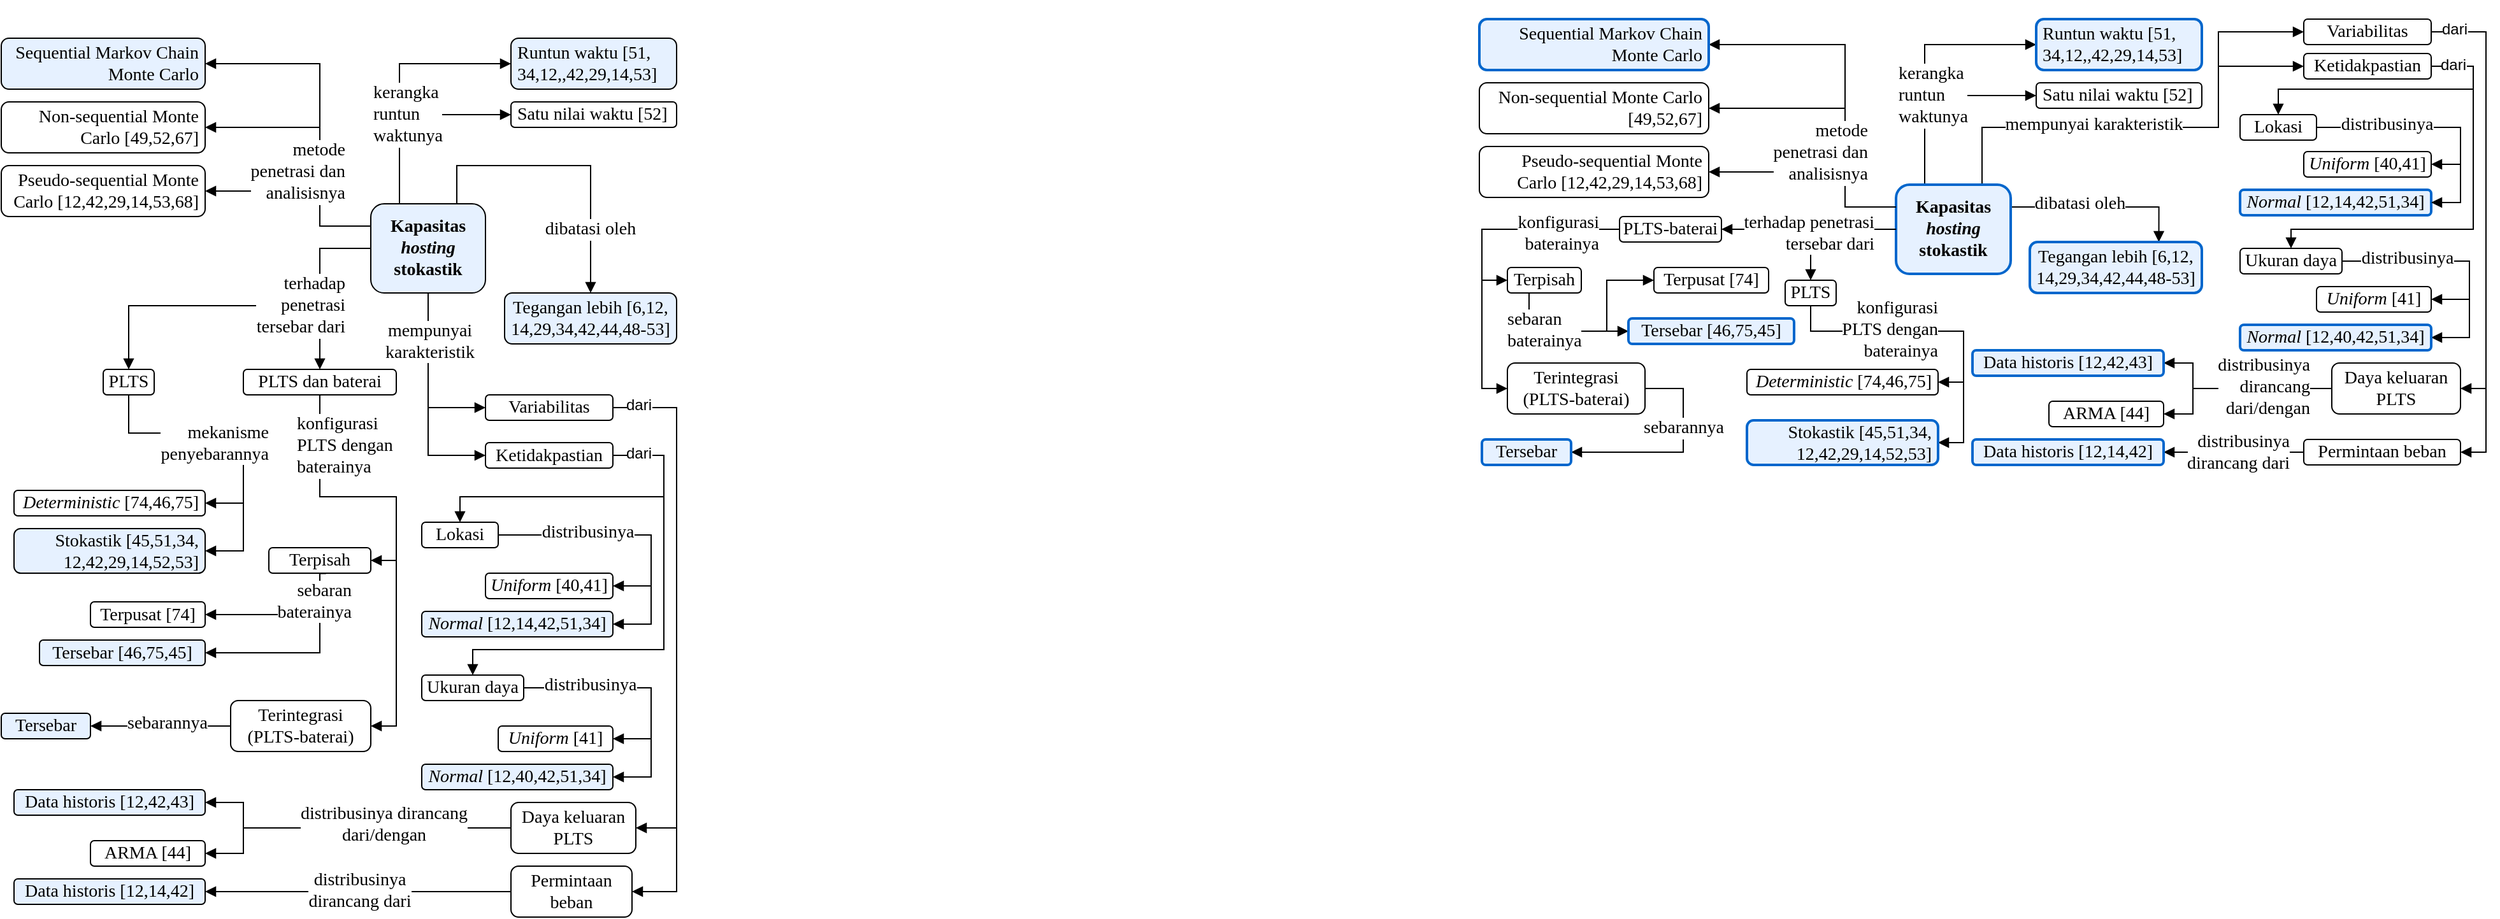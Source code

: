 <mxfile version="12.3.2" type="device" pages="1"><diagram id="JOJJXBvwJBrHt9C9s5f6" name="Page-1"><mxGraphModel dx="932" dy="626" grid="1" gridSize="10" guides="1" tooltips="1" connect="1" arrows="1" fold="1" page="1" pageScale="1" pageWidth="827" pageHeight="1169" math="0" shadow="0"><root><mxCell id="0"/><mxCell id="1" parent="0"/><mxCell id="stEN1c3G-cIjUkgFin23-1" value="" style="rounded=0;whiteSpace=wrap;html=1;strokeColor=none;strokeWidth=2;fillColor=none;" parent="1" vertex="1"><mxGeometry x="1150" y="30" width="810" height="380" as="geometry"/></mxCell><mxCell id="yxMG-cQjCm7RlPSf0yz7-56" style="edgeStyle=orthogonalEdgeStyle;rounded=0;orthogonalLoop=1;jettySize=auto;html=1;entryX=0.5;entryY=0;entryDx=0;entryDy=0;endArrow=block;endFill=1;fontFamily=Times New Roman;fontSize=14;exitX=0.75;exitY=0;exitDx=0;exitDy=0;" parent="1" source="yxMG-cQjCm7RlPSf0yz7-4" target="yxMG-cQjCm7RlPSf0yz7-55" edge="1"><mxGeometry relative="1" as="geometry"><Array as="points"><mxPoint x="358" y="160"/><mxPoint x="463" y="160"/></Array></mxGeometry></mxCell><mxCell id="yxMG-cQjCm7RlPSf0yz7-57" value="dibatasi oleh" style="text;html=1;align=center;verticalAlign=middle;resizable=0;points=[];;labelBackgroundColor=#ffffff;fontSize=14;fontFamily=Times New Roman;" parent="yxMG-cQjCm7RlPSf0yz7-56" vertex="1" connectable="0"><mxGeometry x="-0.391" y="-2" relative="1" as="geometry"><mxPoint x="62.5" y="48" as="offset"/></mxGeometry></mxCell><mxCell id="yxMG-cQjCm7RlPSf0yz7-73" style="edgeStyle=orthogonalEdgeStyle;rounded=0;orthogonalLoop=1;jettySize=auto;html=1;exitX=0.25;exitY=0;exitDx=0;exitDy=0;entryX=0;entryY=0.5;entryDx=0;entryDy=0;endArrow=block;endFill=1;fontFamily=Times New Roman;fontSize=14;" parent="1" source="yxMG-cQjCm7RlPSf0yz7-4" target="yxMG-cQjCm7RlPSf0yz7-71" edge="1"><mxGeometry relative="1" as="geometry"/></mxCell><mxCell id="yxMG-cQjCm7RlPSf0yz7-74" style="edgeStyle=orthogonalEdgeStyle;rounded=0;orthogonalLoop=1;jettySize=auto;html=1;exitX=0.25;exitY=0;exitDx=0;exitDy=0;entryX=0;entryY=0.5;entryDx=0;entryDy=0;endArrow=block;endFill=1;fontFamily=Times New Roman;fontSize=14;" parent="1" source="yxMG-cQjCm7RlPSf0yz7-4" target="yxMG-cQjCm7RlPSf0yz7-70" edge="1"><mxGeometry relative="1" as="geometry"/></mxCell><mxCell id="yxMG-cQjCm7RlPSf0yz7-75" value="kerangka&lt;br&gt;runtun&lt;br&gt;waktunya" style="text;html=1;align=left;verticalAlign=middle;resizable=0;points=[];;labelBackgroundColor=#ffffff;fontSize=14;fontFamily=Times New Roman;" parent="yxMG-cQjCm7RlPSf0yz7-74" vertex="1" connectable="0"><mxGeometry x="-0.632" y="-2" relative="1" as="geometry"><mxPoint x="-25" y="-34" as="offset"/></mxGeometry></mxCell><mxCell id="yxMG-cQjCm7RlPSf0yz7-107" style="edgeStyle=orthogonalEdgeStyle;rounded=0;orthogonalLoop=1;jettySize=auto;html=1;entryX=0;entryY=0.5;entryDx=0;entryDy=0;endArrow=block;endFill=1;fontFamily=Times New Roman;fontSize=14;" parent="1" source="yxMG-cQjCm7RlPSf0yz7-4" target="yxMG-cQjCm7RlPSf0yz7-32" edge="1"><mxGeometry relative="1" as="geometry"/></mxCell><mxCell id="0CwH6h21AS_IB08-v4J7-2" style="edgeStyle=orthogonalEdgeStyle;rounded=0;orthogonalLoop=1;jettySize=auto;html=1;entryX=0;entryY=0.5;entryDx=0;entryDy=0;endArrow=block;endFill=1;" parent="1" source="yxMG-cQjCm7RlPSf0yz7-4" target="0CwH6h21AS_IB08-v4J7-1" edge="1"><mxGeometry relative="1" as="geometry"/></mxCell><mxCell id="0CwH6h21AS_IB08-v4J7-3" value="&lt;span style=&quot;font-family: &amp;#34;times new roman&amp;#34; ; font-size: 14px ; text-align: left&quot;&gt;mempunyai&lt;/span&gt;&lt;br style=&quot;font-family: &amp;#34;times new roman&amp;#34; ; font-size: 14px ; text-align: left&quot;&gt;&lt;span style=&quot;font-family: &amp;#34;times new roman&amp;#34; ; font-size: 14px ; text-align: left&quot;&gt;karakteristik&lt;/span&gt;" style="text;html=1;align=center;verticalAlign=middle;resizable=0;points=[];;labelBackgroundColor=#ffffff;" parent="0CwH6h21AS_IB08-v4J7-2" vertex="1" connectable="0"><mxGeometry x="-0.565" y="1" relative="1" as="geometry"><mxPoint as="offset"/></mxGeometry></mxCell><mxCell id="yxMG-cQjCm7RlPSf0yz7-4" value="Kapasitas &lt;i style=&quot;font-size: 14px;&quot;&gt;hosting &lt;/i&gt;stokastik" style="rounded=1;whiteSpace=wrap;html=1;strokeWidth=1;fillColor=#E6F1FF;fontSize=14;fontFamily=Times New Roman;fontColor=#000000;strokeColor=#000000;fontStyle=1" parent="1" vertex="1"><mxGeometry x="290" y="190" width="90" height="70" as="geometry"/></mxCell><mxCell id="yxMG-cQjCm7RlPSf0yz7-6" value="&lt;i style=&quot;font-size: 14px&quot;&gt;Uniform&amp;nbsp;&lt;/i&gt;&lt;span style=&quot;font-size: 14px&quot;&gt;[40,41]&lt;/span&gt;" style="rounded=1;whiteSpace=wrap;html=1;strokeWidth=1;fillColor=#FFFFFF;fontSize=14;fontFamily=Times New Roman;" parent="1" vertex="1"><mxGeometry x="380" y="480" width="100" height="20" as="geometry"/></mxCell><mxCell id="yxMG-cQjCm7RlPSf0yz7-7" value="&lt;i style=&quot;font-size: 14px&quot;&gt;Normal&amp;nbsp;&lt;/i&gt;&lt;span style=&quot;font-size: 14px&quot;&gt;[12,14,42,51,34]&lt;/span&gt;" style="rounded=1;whiteSpace=wrap;html=1;strokeWidth=1;fillColor=#E6F1FF;fontSize=14;fontFamily=Times New Roman;" parent="1" vertex="1"><mxGeometry x="330" y="510" width="150" height="20" as="geometry"/></mxCell><mxCell id="yxMG-cQjCm7RlPSf0yz7-23" style="edgeStyle=orthogonalEdgeStyle;rounded=0;orthogonalLoop=1;jettySize=auto;html=1;entryX=1;entryY=0.5;entryDx=0;entryDy=0;endArrow=block;endFill=1;fontFamily=Times New Roman;fontSize=14;exitX=1;exitY=0.5;exitDx=0;exitDy=0;" parent="1" source="yxMG-cQjCm7RlPSf0yz7-8" target="yxMG-cQjCm7RlPSf0yz7-6" edge="1"><mxGeometry relative="1" as="geometry"><mxPoint x="440" y="450" as="sourcePoint"/><Array as="points"><mxPoint x="510" y="450"/><mxPoint x="510" y="490"/></Array></mxGeometry></mxCell><mxCell id="yxMG-cQjCm7RlPSf0yz7-24" style="edgeStyle=orthogonalEdgeStyle;rounded=0;orthogonalLoop=1;jettySize=auto;html=1;entryX=1;entryY=0.5;entryDx=0;entryDy=0;endArrow=block;endFill=1;fontFamily=Times New Roman;fontSize=14;exitX=1;exitY=0.5;exitDx=0;exitDy=0;" parent="1" source="yxMG-cQjCm7RlPSf0yz7-8" target="yxMG-cQjCm7RlPSf0yz7-7" edge="1"><mxGeometry relative="1" as="geometry"><mxPoint x="560" y="490" as="sourcePoint"/><Array as="points"><mxPoint x="510" y="450"/><mxPoint x="510" y="520"/></Array></mxGeometry></mxCell><mxCell id="yxMG-cQjCm7RlPSf0yz7-25" value="distribusinya" style="text;html=1;align=center;verticalAlign=middle;resizable=0;points=[];;labelBackgroundColor=#ffffff;fontSize=14;fontFamily=Times New Roman;" parent="yxMG-cQjCm7RlPSf0yz7-24" vertex="1" connectable="0"><mxGeometry x="-0.725" y="-2" relative="1" as="geometry"><mxPoint x="39" y="-4" as="offset"/></mxGeometry></mxCell><mxCell id="yxMG-cQjCm7RlPSf0yz7-8" value="Lokasi" style="rounded=1;whiteSpace=wrap;html=1;strokeWidth=1;fillColor=#FFFFFF;fontSize=14;fontFamily=Times New Roman;" parent="1" vertex="1"><mxGeometry x="330" y="440" width="60" height="20" as="geometry"/></mxCell><mxCell id="yxMG-cQjCm7RlPSf0yz7-28" style="edgeStyle=orthogonalEdgeStyle;rounded=0;orthogonalLoop=1;jettySize=auto;html=1;entryX=1;entryY=0.5;entryDx=0;entryDy=0;endArrow=block;endFill=1;fontFamily=Times New Roman;fontSize=14;exitX=1;exitY=0.5;exitDx=0;exitDy=0;" parent="1" source="yxMG-cQjCm7RlPSf0yz7-9" target="yxMG-cQjCm7RlPSf0yz7-26" edge="1"><mxGeometry relative="1" as="geometry"><Array as="points"><mxPoint x="510" y="570"/><mxPoint x="510" y="610"/></Array></mxGeometry></mxCell><mxCell id="yxMG-cQjCm7RlPSf0yz7-29" style="edgeStyle=orthogonalEdgeStyle;rounded=0;orthogonalLoop=1;jettySize=auto;html=1;entryX=1;entryY=0.5;entryDx=0;entryDy=0;endArrow=block;endFill=1;fontFamily=Times New Roman;fontSize=14;exitX=1;exitY=0.5;exitDx=0;exitDy=0;" parent="1" source="yxMG-cQjCm7RlPSf0yz7-9" target="yxMG-cQjCm7RlPSf0yz7-27" edge="1"><mxGeometry relative="1" as="geometry"><Array as="points"><mxPoint x="510" y="570"/><mxPoint x="510" y="640"/></Array></mxGeometry></mxCell><mxCell id="yxMG-cQjCm7RlPSf0yz7-30" value="distribusinya" style="text;html=1;align=center;verticalAlign=middle;resizable=0;points=[];;labelBackgroundColor=#ffffff;fontSize=14;fontFamily=Times New Roman;" parent="yxMG-cQjCm7RlPSf0yz7-29" vertex="1" connectable="0"><mxGeometry x="-0.833" y="-1" relative="1" as="geometry"><mxPoint x="35" y="-3" as="offset"/></mxGeometry></mxCell><mxCell id="yxMG-cQjCm7RlPSf0yz7-9" value="Ukuran daya" style="rounded=1;whiteSpace=wrap;html=1;strokeWidth=1;fillColor=#FFFFFF;fontSize=14;fontFamily=Times New Roman;" parent="1" vertex="1"><mxGeometry x="330" y="560" width="80" height="20" as="geometry"/></mxCell><mxCell id="yxMG-cQjCm7RlPSf0yz7-11" style="edgeStyle=orthogonalEdgeStyle;rounded=0;orthogonalLoop=1;jettySize=auto;html=1;entryX=0.5;entryY=0;entryDx=0;entryDy=0;endArrow=block;endFill=1;fontSize=14;fontFamily=Times New Roman;exitX=1;exitY=0.5;exitDx=0;exitDy=0;" parent="1" source="0CwH6h21AS_IB08-v4J7-1" target="yxMG-cQjCm7RlPSf0yz7-8" edge="1"><mxGeometry relative="1" as="geometry"><mxPoint x="120" y="450" as="sourcePoint"/><Array as="points"><mxPoint x="520" y="388"/><mxPoint x="520" y="420"/><mxPoint x="360" y="420"/></Array></mxGeometry></mxCell><mxCell id="yxMG-cQjCm7RlPSf0yz7-18" style="edgeStyle=orthogonalEdgeStyle;rounded=0;orthogonalLoop=1;jettySize=auto;html=1;entryX=0.5;entryY=0;entryDx=0;entryDy=0;endArrow=block;endFill=1;exitX=0;exitY=0.5;exitDx=0;exitDy=0;fontSize=14;fontFamily=Times New Roman;" parent="1" source="yxMG-cQjCm7RlPSf0yz7-4" target="yxMG-cQjCm7RlPSf0yz7-16" edge="1"><mxGeometry relative="1" as="geometry"/></mxCell><mxCell id="yxMG-cQjCm7RlPSf0yz7-19" style="edgeStyle=orthogonalEdgeStyle;rounded=0;orthogonalLoop=1;jettySize=auto;html=1;entryX=0.5;entryY=0;entryDx=0;entryDy=0;endArrow=block;endFill=1;exitX=0;exitY=0.5;exitDx=0;exitDy=0;fontSize=14;fontFamily=Times New Roman;" parent="1" source="yxMG-cQjCm7RlPSf0yz7-4" target="yxMG-cQjCm7RlPSf0yz7-15" edge="1"><mxGeometry relative="1" as="geometry"><Array as="points"><mxPoint x="250" y="225"/><mxPoint x="250" y="270"/><mxPoint x="100" y="270"/></Array></mxGeometry></mxCell><mxCell id="yxMG-cQjCm7RlPSf0yz7-20" value="terhadap&lt;br&gt;penetrasi&lt;br&gt;tersebar dari" style="text;html=1;align=right;verticalAlign=middle;resizable=0;points=[];;labelBackgroundColor=#ffffff;fontSize=14;fontFamily=Times New Roman;" parent="yxMG-cQjCm7RlPSf0yz7-19" vertex="1" connectable="0"><mxGeometry x="-0.795" y="1" relative="1" as="geometry"><mxPoint x="9" y="44" as="offset"/></mxGeometry></mxCell><mxCell id="yxMG-cQjCm7RlPSf0yz7-15" value="PLTS" style="rounded=1;whiteSpace=wrap;html=1;strokeWidth=1;fillColor=#FFFFFF;fontSize=14;fontFamily=Times New Roman;" parent="1" vertex="1"><mxGeometry x="80" y="320" width="40" height="20" as="geometry"/></mxCell><mxCell id="yxMG-cQjCm7RlPSf0yz7-78" style="edgeStyle=orthogonalEdgeStyle;rounded=0;orthogonalLoop=1;jettySize=auto;html=1;entryX=1;entryY=0.5;entryDx=0;entryDy=0;endArrow=block;endFill=1;fontFamily=Times New Roman;fontSize=14;exitX=0.5;exitY=1;exitDx=0;exitDy=0;" parent="1" source="yxMG-cQjCm7RlPSf0yz7-16" target="yxMG-cQjCm7RlPSf0yz7-76" edge="1"><mxGeometry relative="1" as="geometry"><mxPoint x="240" y="390" as="sourcePoint"/><Array as="points"><mxPoint x="250" y="420"/><mxPoint x="310" y="420"/><mxPoint x="310" y="470"/></Array></mxGeometry></mxCell><mxCell id="yxMG-cQjCm7RlPSf0yz7-79" style="edgeStyle=orthogonalEdgeStyle;rounded=0;orthogonalLoop=1;jettySize=auto;html=1;entryX=1;entryY=0.5;entryDx=0;entryDy=0;endArrow=block;endFill=1;fontFamily=Times New Roman;fontSize=14;exitX=0.5;exitY=1;exitDx=0;exitDy=0;entryPerimeter=0;" parent="1" target="yxMG-cQjCm7RlPSf0yz7-77" edge="1"><mxGeometry relative="1" as="geometry"><mxPoint x="255" y="340" as="sourcePoint"/><mxPoint x="285" y="600" as="targetPoint"/><Array as="points"><mxPoint x="250" y="340"/><mxPoint x="250" y="420"/><mxPoint x="310" y="420"/><mxPoint x="310" y="600"/></Array></mxGeometry></mxCell><mxCell id="yxMG-cQjCm7RlPSf0yz7-80" value="konfigurasi&lt;br&gt;PLTS dengan&lt;br&gt;baterainya" style="text;html=1;align=left;verticalAlign=middle;resizable=0;points=[];;labelBackgroundColor=#ffffff;fontSize=14;fontFamily=Times New Roman;" parent="yxMG-cQjCm7RlPSf0yz7-79" vertex="1" connectable="0"><mxGeometry x="0.287" y="48" relative="1" as="geometry"><mxPoint x="-128" y="-117.5" as="offset"/></mxGeometry></mxCell><mxCell id="yxMG-cQjCm7RlPSf0yz7-16" value="PLTS dan baterai" style="rounded=1;whiteSpace=wrap;html=1;strokeWidth=1;fillColor=#FFFFFF;fontSize=14;fontFamily=Times New Roman;" parent="1" vertex="1"><mxGeometry x="190" y="320" width="120" height="20" as="geometry"/></mxCell><mxCell id="yxMG-cQjCm7RlPSf0yz7-26" value="&lt;i style=&quot;font-size: 14px&quot;&gt;Uniform&amp;nbsp;&lt;/i&gt;&lt;span style=&quot;font-size: 14px&quot;&gt;[41]&lt;/span&gt;" style="rounded=1;whiteSpace=wrap;html=1;strokeWidth=1;fillColor=#FFFFFF;fontSize=14;fontFamily=Times New Roman;" parent="1" vertex="1"><mxGeometry x="390" y="600" width="90" height="20" as="geometry"/></mxCell><mxCell id="yxMG-cQjCm7RlPSf0yz7-27" value="&lt;i style=&quot;font-size: 14px&quot;&gt;Normal&amp;nbsp;&lt;/i&gt;&lt;span style=&quot;font-size: 14px&quot;&gt;[12,40,42,51,34]&lt;/span&gt;" style="rounded=1;whiteSpace=wrap;html=1;strokeWidth=1;fillColor=#E6F1FF;fontSize=14;fontFamily=Times New Roman;" parent="1" vertex="1"><mxGeometry x="330" y="630" width="150" height="20" as="geometry"/></mxCell><mxCell id="yxMG-cQjCm7RlPSf0yz7-36" style="edgeStyle=orthogonalEdgeStyle;rounded=0;orthogonalLoop=1;jettySize=auto;html=1;entryX=1;entryY=0.5;entryDx=0;entryDy=0;endArrow=block;endFill=1;fontFamily=Times New Roman;fontSize=14;exitX=1;exitY=0.5;exitDx=0;exitDy=0;" parent="1" source="yxMG-cQjCm7RlPSf0yz7-32" target="yxMG-cQjCm7RlPSf0yz7-34" edge="1"><mxGeometry relative="1" as="geometry"><Array as="points"><mxPoint x="530" y="350"/><mxPoint x="530" y="680"/></Array></mxGeometry></mxCell><mxCell id="yxMG-cQjCm7RlPSf0yz7-37" style="edgeStyle=orthogonalEdgeStyle;rounded=0;orthogonalLoop=1;jettySize=auto;html=1;entryX=1;entryY=0.5;entryDx=0;entryDy=0;endArrow=block;endFill=1;fontFamily=Times New Roman;fontSize=14;exitX=1;exitY=0.5;exitDx=0;exitDy=0;" parent="1" source="yxMG-cQjCm7RlPSf0yz7-32" target="yxMG-cQjCm7RlPSf0yz7-35" edge="1"><mxGeometry relative="1" as="geometry"><Array as="points"><mxPoint x="530" y="350"/><mxPoint x="530" y="730"/></Array></mxGeometry></mxCell><mxCell id="0CwH6h21AS_IB08-v4J7-4" value="dari" style="text;html=1;align=center;verticalAlign=middle;resizable=0;points=[];;labelBackgroundColor=#ffffff;" parent="yxMG-cQjCm7RlPSf0yz7-37" vertex="1" connectable="0"><mxGeometry x="-0.929" y="1" relative="1" as="geometry"><mxPoint x="3.5" y="-1" as="offset"/></mxGeometry></mxCell><mxCell id="yxMG-cQjCm7RlPSf0yz7-103" style="edgeStyle=orthogonalEdgeStyle;rounded=0;orthogonalLoop=1;jettySize=auto;html=1;entryX=0.5;entryY=0;entryDx=0;entryDy=0;endArrow=block;endFill=1;fontFamily=Times New Roman;fontSize=14;exitX=1;exitY=0.5;exitDx=0;exitDy=0;" parent="1" source="0CwH6h21AS_IB08-v4J7-1" target="yxMG-cQjCm7RlPSf0yz7-9" edge="1"><mxGeometry relative="1" as="geometry"><Array as="points"><mxPoint x="520" y="388"/><mxPoint x="520" y="540"/><mxPoint x="370" y="540"/></Array></mxGeometry></mxCell><mxCell id="0CwH6h21AS_IB08-v4J7-5" value="dari" style="text;html=1;align=center;verticalAlign=middle;resizable=0;points=[];;labelBackgroundColor=#ffffff;" parent="yxMG-cQjCm7RlPSf0yz7-103" vertex="1" connectable="0"><mxGeometry x="-0.907" relative="1" as="geometry"><mxPoint x="3" y="-2" as="offset"/></mxGeometry></mxCell><mxCell id="yxMG-cQjCm7RlPSf0yz7-32" value="Variabilitas" style="rounded=1;whiteSpace=wrap;html=1;strokeWidth=1;fillColor=#FFFFFF;fontSize=14;fontFamily=Times New Roman;" parent="1" vertex="1"><mxGeometry x="380" y="340" width="100" height="20" as="geometry"/></mxCell><mxCell id="yxMG-cQjCm7RlPSf0yz7-42" value="" style="edgeStyle=orthogonalEdgeStyle;rounded=0;orthogonalLoop=1;jettySize=auto;html=1;endArrow=block;endFill=1;fontFamily=Times New Roman;fontSize=14;entryX=1;entryY=0.5;entryDx=0;entryDy=0;exitX=0;exitY=0.5;exitDx=0;exitDy=0;" parent="1" source="yxMG-cQjCm7RlPSf0yz7-34" target="yxMG-cQjCm7RlPSf0yz7-40" edge="1"><mxGeometry relative="1" as="geometry"><mxPoint x="310" y="650" as="targetPoint"/><Array as="points"><mxPoint x="190" y="680"/><mxPoint x="190" y="660"/></Array></mxGeometry></mxCell><mxCell id="yxMG-cQjCm7RlPSf0yz7-47" style="edgeStyle=orthogonalEdgeStyle;rounded=0;orthogonalLoop=1;jettySize=auto;html=1;entryX=1;entryY=0.5;entryDx=0;entryDy=0;endArrow=block;endFill=1;fontFamily=Times New Roman;fontSize=14;exitX=0;exitY=0.5;exitDx=0;exitDy=0;" parent="1" source="yxMG-cQjCm7RlPSf0yz7-34" edge="1"><mxGeometry relative="1" as="geometry"><Array as="points"><mxPoint x="190" y="680"/><mxPoint x="190" y="700"/></Array><mxPoint x="160" y="700" as="targetPoint"/></mxGeometry></mxCell><mxCell id="yxMG-cQjCm7RlPSf0yz7-48" value="distribusinya dirancang&lt;br&gt;dari/dengan" style="text;html=1;align=center;verticalAlign=middle;resizable=0;points=[];;labelBackgroundColor=#ffffff;fontSize=14;fontFamily=Times New Roman;" parent="yxMG-cQjCm7RlPSf0yz7-47" vertex="1" connectable="0"><mxGeometry x="-0.678" y="1" relative="1" as="geometry"><mxPoint x="-58" y="-4" as="offset"/></mxGeometry></mxCell><mxCell id="yxMG-cQjCm7RlPSf0yz7-34" value="Daya keluaran&lt;br&gt;PLTS" style="rounded=1;whiteSpace=wrap;html=1;strokeWidth=1;fillColor=#FFFFFF;fontSize=14;fontFamily=Times New Roman;" parent="1" vertex="1"><mxGeometry x="400" y="660" width="98" height="40" as="geometry"/></mxCell><mxCell id="yxMG-cQjCm7RlPSf0yz7-44" style="edgeStyle=orthogonalEdgeStyle;rounded=0;orthogonalLoop=1;jettySize=auto;html=1;entryX=1;entryY=0.5;entryDx=0;entryDy=0;endArrow=block;endFill=1;fontFamily=Times New Roman;fontSize=14;exitX=0;exitY=0.5;exitDx=0;exitDy=0;" parent="1" source="yxMG-cQjCm7RlPSf0yz7-35" target="yxMG-cQjCm7RlPSf0yz7-43" edge="1"><mxGeometry relative="1" as="geometry"><Array as="points"><mxPoint x="350" y="730"/><mxPoint x="350" y="730"/></Array></mxGeometry></mxCell><mxCell id="yxMG-cQjCm7RlPSf0yz7-45" value="distribusinya&lt;br&gt;dirancang dari" style="text;html=1;align=center;verticalAlign=middle;resizable=0;points=[];;labelBackgroundColor=#ffffff;fontSize=14;fontFamily=Times New Roman;" parent="yxMG-cQjCm7RlPSf0yz7-44" vertex="1" connectable="0"><mxGeometry x="0.08" y="1" relative="1" as="geometry"><mxPoint x="10" y="-2" as="offset"/></mxGeometry></mxCell><mxCell id="yxMG-cQjCm7RlPSf0yz7-35" value="Permintaan beban" style="rounded=1;whiteSpace=wrap;html=1;strokeWidth=1;fillColor=#FFFFFF;fontSize=14;fontFamily=Times New Roman;" parent="1" vertex="1"><mxGeometry x="400" y="710" width="95" height="40" as="geometry"/></mxCell><mxCell id="yxMG-cQjCm7RlPSf0yz7-40" value="Data historis [12,42,43]" style="rounded=1;whiteSpace=wrap;html=1;strokeWidth=1;fillColor=#E6F1FF;fontSize=14;fontFamily=Times New Roman;" parent="1" vertex="1"><mxGeometry x="10" y="650" width="150" height="20" as="geometry"/></mxCell><mxCell id="yxMG-cQjCm7RlPSf0yz7-43" value="Data historis [12,14,42]" style="rounded=1;whiteSpace=wrap;html=1;strokeWidth=1;fillColor=#E6F1FF;fontSize=14;fontFamily=Times New Roman;" parent="1" vertex="1"><mxGeometry x="10" y="720" width="150" height="20" as="geometry"/></mxCell><mxCell id="yxMG-cQjCm7RlPSf0yz7-46" value="ARMA [44]" style="rounded=1;whiteSpace=wrap;html=1;strokeWidth=1;fillColor=#FFFFFF;fontSize=14;fontFamily=Times New Roman;" parent="1" vertex="1"><mxGeometry x="70" y="690" width="90" height="20" as="geometry"/></mxCell><mxCell id="yxMG-cQjCm7RlPSf0yz7-55" value="Tegangan lebih [6,12,&lt;br&gt;14,29,34,42,44,48-53]" style="rounded=1;whiteSpace=wrap;html=1;strokeWidth=1;fillColor=#E6F1FF;fontSize=14;fontFamily=Times New Roman;" parent="1" vertex="1"><mxGeometry x="395" y="260" width="135" height="40" as="geometry"/></mxCell><mxCell id="yxMG-cQjCm7RlPSf0yz7-65" style="edgeStyle=orthogonalEdgeStyle;rounded=0;orthogonalLoop=1;jettySize=auto;html=1;entryX=1;entryY=0.5;entryDx=0;entryDy=0;endArrow=block;endFill=1;fontFamily=Times New Roman;fontSize=14;exitX=0;exitY=0.25;exitDx=0;exitDy=0;" parent="1" source="yxMG-cQjCm7RlPSf0yz7-4" target="yxMG-cQjCm7RlPSf0yz7-62" edge="1"><mxGeometry relative="1" as="geometry"><mxPoint x="210" y="90" as="sourcePoint"/><Array as="points"><mxPoint x="250" y="208"/><mxPoint x="250" y="80"/></Array></mxGeometry></mxCell><mxCell id="yxMG-cQjCm7RlPSf0yz7-66" style="edgeStyle=orthogonalEdgeStyle;rounded=0;orthogonalLoop=1;jettySize=auto;html=1;entryX=1;entryY=0.5;entryDx=0;entryDy=0;endArrow=block;endFill=1;fontFamily=Times New Roman;fontSize=14;exitX=0;exitY=0.25;exitDx=0;exitDy=0;" parent="1" source="yxMG-cQjCm7RlPSf0yz7-4" target="yxMG-cQjCm7RlPSf0yz7-63" edge="1"><mxGeometry relative="1" as="geometry"><mxPoint x="210" y="90" as="sourcePoint"/><Array as="points"><mxPoint x="250" y="208"/><mxPoint x="250" y="130"/></Array></mxGeometry></mxCell><mxCell id="yxMG-cQjCm7RlPSf0yz7-67" style="edgeStyle=orthogonalEdgeStyle;rounded=0;orthogonalLoop=1;jettySize=auto;html=1;entryX=1;entryY=0.5;entryDx=0;entryDy=0;endArrow=block;endFill=1;fontFamily=Times New Roman;fontSize=14;exitX=0;exitY=0.25;exitDx=0;exitDy=0;" parent="1" source="yxMG-cQjCm7RlPSf0yz7-4" target="yxMG-cQjCm7RlPSf0yz7-64" edge="1"><mxGeometry relative="1" as="geometry"><mxPoint x="210" y="90" as="sourcePoint"/><Array as="points"><mxPoint x="250" y="208"/><mxPoint x="250" y="180"/></Array></mxGeometry></mxCell><mxCell id="yxMG-cQjCm7RlPSf0yz7-69" value="metode&lt;br&gt;penetrasi dan&lt;br&gt;analisisnya" style="text;html=1;align=right;verticalAlign=middle;resizable=0;points=[];;labelBackgroundColor=#ffffff;fontSize=14;fontFamily=Times New Roman;" parent="yxMG-cQjCm7RlPSf0yz7-67" vertex="1" connectable="0"><mxGeometry x="-0.727" relative="1" as="geometry"><mxPoint x="2" y="-43" as="offset"/></mxGeometry></mxCell><mxCell id="yxMG-cQjCm7RlPSf0yz7-62" value="Sequential Markov Chain Monte Carlo" style="rounded=1;whiteSpace=wrap;html=1;strokeWidth=1;fillColor=#E6F1FF;fontSize=14;fontFamily=Times New Roman;align=right;spacing=5;" parent="1" vertex="1"><mxGeometry y="60" width="160" height="40" as="geometry"/></mxCell><mxCell id="yxMG-cQjCm7RlPSf0yz7-63" value="Non-sequential Monte Carlo [49,52,67]" style="rounded=1;whiteSpace=wrap;html=1;strokeWidth=1;fillColor=#FFFFFF;fontSize=14;fontFamily=Times New Roman;align=right;spacing=5;" parent="1" vertex="1"><mxGeometry y="110" width="160" height="40" as="geometry"/></mxCell><mxCell id="yxMG-cQjCm7RlPSf0yz7-64" value="Pseudo-sequential Monte Carlo [12,42,29,14,53,68]" style="rounded=1;whiteSpace=wrap;html=1;strokeWidth=1;fillColor=#FFFFFF;fontSize=14;fontFamily=Times New Roman;align=right;spacing=5;" parent="1" vertex="1"><mxGeometry y="160" width="160" height="40" as="geometry"/></mxCell><mxCell id="yxMG-cQjCm7RlPSf0yz7-70" value="Runtun waktu [51,&lt;br&gt;34,12,,42,29,14,53]" style="rounded=1;whiteSpace=wrap;html=1;strokeWidth=1;fillColor=#E6F1FF;fontSize=14;fontFamily=Times New Roman;align=left;spacing=5;" parent="1" vertex="1"><mxGeometry x="400" y="60" width="130" height="40" as="geometry"/></mxCell><mxCell id="yxMG-cQjCm7RlPSf0yz7-71" value="Satu nilai waktu [52]" style="rounded=1;whiteSpace=wrap;html=1;strokeWidth=1;fillColor=#FFFFFF;fontSize=14;fontFamily=Times New Roman;align=left;spacing=5;" parent="1" vertex="1"><mxGeometry x="400" y="110" width="130" height="20" as="geometry"/></mxCell><mxCell id="yxMG-cQjCm7RlPSf0yz7-83" style="edgeStyle=orthogonalEdgeStyle;rounded=0;orthogonalLoop=1;jettySize=auto;html=1;entryX=1;entryY=0.5;entryDx=0;entryDy=0;endArrow=block;endFill=1;fontFamily=Times New Roman;fontSize=14;exitX=0.5;exitY=1;exitDx=0;exitDy=0;" parent="1" source="yxMG-cQjCm7RlPSf0yz7-76" target="yxMG-cQjCm7RlPSf0yz7-81" edge="1"><mxGeometry relative="1" as="geometry"/></mxCell><mxCell id="yxMG-cQjCm7RlPSf0yz7-84" style="edgeStyle=orthogonalEdgeStyle;rounded=0;orthogonalLoop=1;jettySize=auto;html=1;entryX=1;entryY=0.5;entryDx=0;entryDy=0;endArrow=block;endFill=1;fontFamily=Times New Roman;fontSize=14;exitX=0.5;exitY=1;exitDx=0;exitDy=0;" parent="1" target="yxMG-cQjCm7RlPSf0yz7-82" edge="1"><mxGeometry relative="1" as="geometry"><Array as="points"><mxPoint x="250" y="480"/><mxPoint x="250" y="543"/></Array><mxPoint x="254.857" y="480.286" as="sourcePoint"/><mxPoint x="165.143" y="542.571" as="targetPoint"/></mxGeometry></mxCell><mxCell id="yxMG-cQjCm7RlPSf0yz7-85" value="sebaran&lt;br&gt;baterainya" style="text;html=1;align=right;verticalAlign=middle;resizable=0;points=[];;labelBackgroundColor=#ffffff;fontSize=14;fontFamily=Times New Roman;" parent="yxMG-cQjCm7RlPSf0yz7-84" vertex="1" connectable="0"><mxGeometry x="-0.577" relative="1" as="geometry"><mxPoint x="25" y="-7" as="offset"/></mxGeometry></mxCell><mxCell id="yxMG-cQjCm7RlPSf0yz7-76" value="Terpisah" style="rounded=1;whiteSpace=wrap;html=1;strokeWidth=1;fillColor=#FFFFFF;fontSize=14;fontFamily=Times New Roman;" parent="1" vertex="1"><mxGeometry x="210" y="460" width="80" height="20" as="geometry"/></mxCell><mxCell id="yxMG-cQjCm7RlPSf0yz7-87" style="edgeStyle=orthogonalEdgeStyle;rounded=0;orthogonalLoop=1;jettySize=auto;html=1;entryX=1;entryY=0.5;entryDx=0;entryDy=0;endArrow=block;endFill=1;fontFamily=Times New Roman;fontSize=14;" parent="1" source="yxMG-cQjCm7RlPSf0yz7-77" target="yxMG-cQjCm7RlPSf0yz7-86" edge="1"><mxGeometry relative="1" as="geometry"/></mxCell><mxCell id="yxMG-cQjCm7RlPSf0yz7-88" value="sebarannya" style="text;html=1;align=center;verticalAlign=middle;resizable=0;points=[];;labelBackgroundColor=#ffffff;fontSize=14;fontFamily=Times New Roman;" parent="yxMG-cQjCm7RlPSf0yz7-87" vertex="1" connectable="0"><mxGeometry x="0.061" y="2" relative="1" as="geometry"><mxPoint x="8" y="-4" as="offset"/></mxGeometry></mxCell><mxCell id="yxMG-cQjCm7RlPSf0yz7-77" value="Terintegrasi&lt;br&gt;(PLTS-baterai)" style="rounded=1;whiteSpace=wrap;html=1;strokeWidth=1;fillColor=#FFFFFF;fontSize=14;fontFamily=Times New Roman;align=center;spacing=9;" parent="1" vertex="1"><mxGeometry x="180" y="580" width="110" height="40" as="geometry"/></mxCell><mxCell id="yxMG-cQjCm7RlPSf0yz7-81" value="Terpusat [74]" style="rounded=1;whiteSpace=wrap;html=1;strokeWidth=1;fillColor=#FFFFFF;fontSize=14;fontFamily=Times New Roman;" parent="1" vertex="1"><mxGeometry x="70" y="502.5" width="90" height="20" as="geometry"/></mxCell><mxCell id="yxMG-cQjCm7RlPSf0yz7-82" value="Tersebar [46,75,45]" style="rounded=1;whiteSpace=wrap;html=1;strokeWidth=1;fillColor=#E6F1FF;fontSize=14;fontFamily=Times New Roman;" parent="1" vertex="1"><mxGeometry x="30" y="532.5" width="130" height="20" as="geometry"/></mxCell><mxCell id="yxMG-cQjCm7RlPSf0yz7-86" value="Tersebar" style="rounded=1;whiteSpace=wrap;html=1;strokeWidth=1;fillColor=#E6F1FF;fontSize=14;fontFamily=Times New Roman;" parent="1" vertex="1"><mxGeometry y="590" width="70" height="20" as="geometry"/></mxCell><mxCell id="yxMG-cQjCm7RlPSf0yz7-90" style="edgeStyle=orthogonalEdgeStyle;rounded=0;orthogonalLoop=1;jettySize=auto;html=1;entryX=1;entryY=0.5;entryDx=0;entryDy=0;endArrow=block;endFill=1;fontFamily=Times New Roman;fontSize=14;exitX=0.5;exitY=1;exitDx=0;exitDy=0;" parent="1" source="yxMG-cQjCm7RlPSf0yz7-15" target="yxMG-cQjCm7RlPSf0yz7-96" edge="1"><mxGeometry relative="1" as="geometry"><mxPoint x="130" y="360" as="sourcePoint"/><Array as="points"><mxPoint x="100" y="370"/><mxPoint x="190" y="370"/><mxPoint x="190" y="425"/></Array></mxGeometry></mxCell><mxCell id="yxMG-cQjCm7RlPSf0yz7-91" style="edgeStyle=orthogonalEdgeStyle;rounded=0;orthogonalLoop=1;jettySize=auto;html=1;entryX=1;entryY=0.5;entryDx=0;entryDy=0;endArrow=block;endFill=1;fontFamily=Times New Roman;fontSize=14;exitX=0.5;exitY=1;exitDx=0;exitDy=0;" parent="1" source="yxMG-cQjCm7RlPSf0yz7-15" target="yxMG-cQjCm7RlPSf0yz7-99" edge="1"><mxGeometry relative="1" as="geometry"><mxPoint x="130" y="320" as="sourcePoint"/><Array as="points"><mxPoint x="100" y="370"/><mxPoint x="190" y="370"/><mxPoint x="190" y="463"/></Array></mxGeometry></mxCell><mxCell id="yxMG-cQjCm7RlPSf0yz7-92" value="mekanisme&lt;br&gt;penyebarannya" style="text;html=1;align=right;verticalAlign=middle;resizable=0;points=[];;labelBackgroundColor=#ffffff;fontSize=14;fontFamily=Times New Roman;" parent="yxMG-cQjCm7RlPSf0yz7-91" vertex="1" connectable="0"><mxGeometry x="0.287" y="48" relative="1" as="geometry"><mxPoint x="-28" y="-28" as="offset"/></mxGeometry></mxCell><mxCell id="yxMG-cQjCm7RlPSf0yz7-96" value="&lt;i&gt;Deterministic &lt;/i&gt;[74,46,75]" style="rounded=1;whiteSpace=wrap;html=1;strokeWidth=1;fillColor=#FFFFFF;fontSize=14;fontFamily=Times New Roman;align=right;spacing=5;" parent="1" vertex="1"><mxGeometry x="10" y="415" width="150" height="20" as="geometry"/></mxCell><mxCell id="yxMG-cQjCm7RlPSf0yz7-99" value="Stokastik [45,51,34,&lt;br&gt;12,42,29,14,52,53]" style="rounded=1;whiteSpace=wrap;html=1;strokeWidth=1;fillColor=#E6F1FF;fontSize=14;fontFamily=Times New Roman;align=right;spacing=5;" parent="1" vertex="1"><mxGeometry x="10" y="445" width="150" height="35" as="geometry"/></mxCell><mxCell id="whcj9foAffvIbAR-cJf9-1" style="edgeStyle=orthogonalEdgeStyle;rounded=0;orthogonalLoop=1;jettySize=auto;html=1;entryX=0.75;entryY=0;entryDx=0;entryDy=0;endArrow=block;endFill=1;fontFamily=Times New Roman;fontSize=14;exitX=1;exitY=0.25;exitDx=0;exitDy=0;" parent="1" source="whcj9foAffvIbAR-cJf9-8" target="whcj9foAffvIbAR-cJf9-45" edge="1"><mxGeometry relative="1" as="geometry"><Array as="points"><mxPoint x="1693" y="193"/></Array></mxGeometry></mxCell><mxCell id="whcj9foAffvIbAR-cJf9-2" value="dibatasi oleh" style="text;html=1;align=center;verticalAlign=middle;resizable=0;points=[];;labelBackgroundColor=#ffffff;fontSize=14;fontFamily=Times New Roman;" parent="whcj9foAffvIbAR-cJf9-1" vertex="1" connectable="0"><mxGeometry x="-0.391" y="-2" relative="1" as="geometry"><mxPoint x="9.5" y="-5" as="offset"/></mxGeometry></mxCell><mxCell id="whcj9foAffvIbAR-cJf9-3" style="edgeStyle=orthogonalEdgeStyle;rounded=0;orthogonalLoop=1;jettySize=auto;html=1;exitX=0.25;exitY=0;exitDx=0;exitDy=0;entryX=0;entryY=0.5;entryDx=0;entryDy=0;endArrow=block;endFill=1;fontFamily=Times New Roman;fontSize=14;" parent="1" source="whcj9foAffvIbAR-cJf9-8" target="whcj9foAffvIbAR-cJf9-54" edge="1"><mxGeometry relative="1" as="geometry"/></mxCell><mxCell id="whcj9foAffvIbAR-cJf9-4" style="edgeStyle=orthogonalEdgeStyle;rounded=0;orthogonalLoop=1;jettySize=auto;html=1;exitX=0.25;exitY=0;exitDx=0;exitDy=0;entryX=0;entryY=0.5;entryDx=0;entryDy=0;endArrow=block;endFill=1;fontFamily=Times New Roman;fontSize=14;" parent="1" source="whcj9foAffvIbAR-cJf9-8" target="whcj9foAffvIbAR-cJf9-53" edge="1"><mxGeometry relative="1" as="geometry"/></mxCell><mxCell id="whcj9foAffvIbAR-cJf9-5" value="kerangka&lt;br&gt;runtun&lt;br&gt;waktunya" style="text;html=1;align=left;verticalAlign=middle;resizable=0;points=[];;labelBackgroundColor=#ffffff;fontSize=14;fontFamily=Times New Roman;" parent="whcj9foAffvIbAR-cJf9-4" vertex="1" connectable="0"><mxGeometry x="-0.632" y="-2" relative="1" as="geometry"><mxPoint x="-25" y="-34" as="offset"/></mxGeometry></mxCell><mxCell id="whcj9foAffvIbAR-cJf9-6" style="edgeStyle=orthogonalEdgeStyle;rounded=0;orthogonalLoop=1;jettySize=auto;html=1;entryX=0;entryY=0.5;entryDx=0;entryDy=0;endArrow=block;endFill=1;fontFamily=Times New Roman;fontSize=14;exitX=0.75;exitY=0;exitDx=0;exitDy=0;" parent="1" source="whcj9foAffvIbAR-cJf9-8" target="whcj9foAffvIbAR-cJf9-34" edge="1"><mxGeometry relative="1" as="geometry"><Array as="points"><mxPoint x="1554" y="130"/><mxPoint x="1740" y="130"/><mxPoint x="1740" y="55"/></Array></mxGeometry></mxCell><mxCell id="0CwH6h21AS_IB08-v4J7-7" style="edgeStyle=orthogonalEdgeStyle;rounded=0;orthogonalLoop=1;jettySize=auto;html=1;endArrow=block;endFill=1;entryX=0;entryY=0.5;entryDx=0;entryDy=0;exitX=0.75;exitY=0;exitDx=0;exitDy=0;" parent="1" source="whcj9foAffvIbAR-cJf9-8" target="0CwH6h21AS_IB08-v4J7-6" edge="1"><mxGeometry relative="1" as="geometry"><mxPoint x="1800" y="50" as="targetPoint"/><Array as="points"><mxPoint x="1554" y="130"/><mxPoint x="1740" y="130"/><mxPoint x="1740" y="82"/></Array></mxGeometry></mxCell><mxCell id="0CwH6h21AS_IB08-v4J7-8" value="&lt;span style=&quot;font-family: &amp;#34;times new roman&amp;#34; ; font-size: 14px ; text-align: left&quot;&gt;mempunyai karakteristik&lt;/span&gt;" style="text;html=1;align=center;verticalAlign=middle;resizable=0;points=[];;labelBackgroundColor=#ffffff;" parent="0CwH6h21AS_IB08-v4J7-7" vertex="1" connectable="0"><mxGeometry x="-0.39" relative="1" as="geometry"><mxPoint x="27" y="-2" as="offset"/></mxGeometry></mxCell><mxCell id="whcj9foAffvIbAR-cJf9-8" value="Kapasitas &lt;i style=&quot;font-size: 14px;&quot;&gt;hosting &lt;/i&gt;stokastik" style="rounded=1;whiteSpace=wrap;html=1;strokeWidth=2;fillColor=#E6F1FF;fontSize=14;fontFamily=Times New Roman;fontColor=#000000;strokeColor=#0066CC;fontStyle=1" parent="1" vertex="1"><mxGeometry x="1487" y="175" width="90" height="70" as="geometry"/></mxCell><mxCell id="whcj9foAffvIbAR-cJf9-9" value="&lt;i style=&quot;font-size: 14px&quot;&gt;Uniform&amp;nbsp;&lt;/i&gt;&lt;span style=&quot;font-size: 14px&quot;&gt;[40,41]&lt;/span&gt;" style="rounded=1;whiteSpace=wrap;html=1;strokeWidth=1;fillColor=#FFFFFF;fontSize=14;fontFamily=Times New Roman;" parent="1" vertex="1"><mxGeometry x="1807" y="149" width="100" height="20" as="geometry"/></mxCell><mxCell id="whcj9foAffvIbAR-cJf9-10" value="&lt;i style=&quot;font-size: 14px&quot;&gt;Normal&amp;nbsp;&lt;/i&gt;&lt;span style=&quot;font-size: 14px&quot;&gt;[12,14,42,51,34]&lt;/span&gt;" style="rounded=1;whiteSpace=wrap;html=1;strokeWidth=2;fillColor=#E6F1FF;fontSize=14;fontFamily=Times New Roman;strokeColor=#0066CC;" parent="1" vertex="1"><mxGeometry x="1757" y="179" width="150" height="20" as="geometry"/></mxCell><mxCell id="whcj9foAffvIbAR-cJf9-11" style="edgeStyle=orthogonalEdgeStyle;rounded=0;orthogonalLoop=1;jettySize=auto;html=1;entryX=1;entryY=0.5;entryDx=0;entryDy=0;endArrow=block;endFill=1;fontFamily=Times New Roman;fontSize=14;exitX=1;exitY=0.5;exitDx=0;exitDy=0;" parent="1" source="whcj9foAffvIbAR-cJf9-14" target="whcj9foAffvIbAR-cJf9-9" edge="1"><mxGeometry relative="1" as="geometry"><mxPoint x="1867" y="115" as="sourcePoint"/><Array as="points"><mxPoint x="1930" y="130"/><mxPoint x="1930" y="159"/></Array></mxGeometry></mxCell><mxCell id="whcj9foAffvIbAR-cJf9-12" style="edgeStyle=orthogonalEdgeStyle;rounded=0;orthogonalLoop=1;jettySize=auto;html=1;entryX=1;entryY=0.5;entryDx=0;entryDy=0;endArrow=block;endFill=1;fontFamily=Times New Roman;fontSize=14;exitX=1;exitY=0.5;exitDx=0;exitDy=0;" parent="1" source="whcj9foAffvIbAR-cJf9-14" target="whcj9foAffvIbAR-cJf9-10" edge="1"><mxGeometry relative="1" as="geometry"><mxPoint x="1987" y="155" as="sourcePoint"/><Array as="points"><mxPoint x="1930" y="130"/><mxPoint x="1930" y="189"/></Array></mxGeometry></mxCell><mxCell id="whcj9foAffvIbAR-cJf9-13" value="distribusinya" style="text;html=1;align=center;verticalAlign=middle;resizable=0;points=[];;labelBackgroundColor=#ffffff;fontSize=14;fontFamily=Times New Roman;" parent="whcj9foAffvIbAR-cJf9-12" vertex="1" connectable="0"><mxGeometry x="-0.725" y="-2" relative="1" as="geometry"><mxPoint x="28" y="-4" as="offset"/></mxGeometry></mxCell><mxCell id="whcj9foAffvIbAR-cJf9-14" value="Lokasi" style="rounded=1;whiteSpace=wrap;html=1;strokeWidth=1;fillColor=#FFFFFF;fontSize=14;fontFamily=Times New Roman;" parent="1" vertex="1"><mxGeometry x="1757" y="120" width="60" height="20" as="geometry"/></mxCell><mxCell id="whcj9foAffvIbAR-cJf9-15" style="edgeStyle=orthogonalEdgeStyle;rounded=0;orthogonalLoop=1;jettySize=auto;html=1;entryX=1;entryY=0.5;entryDx=0;entryDy=0;endArrow=block;endFill=1;fontFamily=Times New Roman;fontSize=14;exitX=1;exitY=0.5;exitDx=0;exitDy=0;" parent="1" source="whcj9foAffvIbAR-cJf9-18" target="whcj9foAffvIbAR-cJf9-28" edge="1"><mxGeometry relative="1" as="geometry"><Array as="points"><mxPoint x="1937" y="235"/><mxPoint x="1937" y="265"/></Array></mxGeometry></mxCell><mxCell id="whcj9foAffvIbAR-cJf9-16" style="edgeStyle=orthogonalEdgeStyle;rounded=0;orthogonalLoop=1;jettySize=auto;html=1;entryX=1;entryY=0.5;entryDx=0;entryDy=0;endArrow=block;endFill=1;fontFamily=Times New Roman;fontSize=14;exitX=1;exitY=0.5;exitDx=0;exitDy=0;" parent="1" source="whcj9foAffvIbAR-cJf9-18" target="whcj9foAffvIbAR-cJf9-29" edge="1"><mxGeometry relative="1" as="geometry"><Array as="points"><mxPoint x="1937" y="235"/><mxPoint x="1937" y="295"/></Array></mxGeometry></mxCell><mxCell id="whcj9foAffvIbAR-cJf9-17" value="distribusinya" style="text;html=1;align=center;verticalAlign=middle;resizable=0;points=[];;labelBackgroundColor=#ffffff;fontSize=14;fontFamily=Times New Roman;" parent="whcj9foAffvIbAR-cJf9-16" vertex="1" connectable="0"><mxGeometry x="-0.833" y="-1" relative="1" as="geometry"><mxPoint x="35" y="-3" as="offset"/></mxGeometry></mxCell><mxCell id="whcj9foAffvIbAR-cJf9-18" value="Ukuran daya" style="rounded=1;whiteSpace=wrap;html=1;strokeWidth=1;fillColor=#FFFFFF;fontSize=14;fontFamily=Times New Roman;" parent="1" vertex="1"><mxGeometry x="1757" y="225" width="80" height="20" as="geometry"/></mxCell><mxCell id="whcj9foAffvIbAR-cJf9-19" style="edgeStyle=orthogonalEdgeStyle;rounded=0;orthogonalLoop=1;jettySize=auto;html=1;entryX=0.5;entryY=0;entryDx=0;entryDy=0;endArrow=block;endFill=1;fontSize=14;fontFamily=Times New Roman;exitX=1;exitY=0.5;exitDx=0;exitDy=0;" parent="1" source="0CwH6h21AS_IB08-v4J7-6" target="whcj9foAffvIbAR-cJf9-14" edge="1"><mxGeometry relative="1" as="geometry"><mxPoint x="1547" y="155" as="sourcePoint"/><Array as="points"><mxPoint x="1940" y="82"/><mxPoint x="1940" y="100"/><mxPoint x="1787" y="100"/></Array></mxGeometry></mxCell><mxCell id="whcj9foAffvIbAR-cJf9-20" style="edgeStyle=orthogonalEdgeStyle;rounded=0;orthogonalLoop=1;jettySize=auto;html=1;entryX=1;entryY=0.5;entryDx=0;entryDy=0;endArrow=block;endFill=1;exitX=0;exitY=0.5;exitDx=0;exitDy=0;fontSize=14;fontFamily=Times New Roman;" parent="1" source="whcj9foAffvIbAR-cJf9-8" target="whcj9foAffvIbAR-cJf9-27" edge="1"><mxGeometry relative="1" as="geometry"/></mxCell><mxCell id="whcj9foAffvIbAR-cJf9-21" style="edgeStyle=orthogonalEdgeStyle;rounded=0;orthogonalLoop=1;jettySize=auto;html=1;entryX=0.5;entryY=0;entryDx=0;entryDy=0;endArrow=block;endFill=1;exitX=0;exitY=0.5;exitDx=0;exitDy=0;fontSize=14;fontFamily=Times New Roman;" parent="1" source="whcj9foAffvIbAR-cJf9-8" target="whcj9foAffvIbAR-cJf9-23" edge="1"><mxGeometry relative="1" as="geometry"><Array as="points"><mxPoint x="1420" y="210"/></Array></mxGeometry></mxCell><mxCell id="whcj9foAffvIbAR-cJf9-22" value="terhadap penetrasi&lt;br&gt;tersebar dari" style="text;html=1;align=right;verticalAlign=middle;resizable=0;points=[];;labelBackgroundColor=#ffffff;fontSize=14;fontFamily=Times New Roman;" parent="whcj9foAffvIbAR-cJf9-21" vertex="1" connectable="0"><mxGeometry x="-0.795" y="1" relative="1" as="geometry"><mxPoint x="-6" y="1.5" as="offset"/></mxGeometry></mxCell><mxCell id="whcj9foAffvIbAR-cJf9-23" value="PLTS" style="rounded=1;whiteSpace=wrap;html=1;strokeWidth=1;fillColor=#FFFFFF;fontSize=14;fontFamily=Times New Roman;" parent="1" vertex="1"><mxGeometry x="1400" y="250" width="40" height="20" as="geometry"/></mxCell><mxCell id="whcj9foAffvIbAR-cJf9-84" style="edgeStyle=orthogonalEdgeStyle;rounded=0;orthogonalLoop=1;jettySize=auto;html=1;entryX=0;entryY=0.5;entryDx=0;entryDy=0;endArrow=block;endFill=1;" parent="1" source="whcj9foAffvIbAR-cJf9-27" target="whcj9foAffvIbAR-cJf9-58" edge="1"><mxGeometry relative="1" as="geometry"/></mxCell><mxCell id="whcj9foAffvIbAR-cJf9-86" style="edgeStyle=orthogonalEdgeStyle;rounded=0;orthogonalLoop=1;jettySize=auto;html=1;entryX=0;entryY=0.5;entryDx=0;entryDy=0;endArrow=block;endFill=1;exitX=0;exitY=0.5;exitDx=0;exitDy=0;" parent="1" source="whcj9foAffvIbAR-cJf9-27" target="whcj9foAffvIbAR-cJf9-61" edge="1"><mxGeometry relative="1" as="geometry"/></mxCell><mxCell id="whcj9foAffvIbAR-cJf9-27" value="PLTS-baterai" style="rounded=1;whiteSpace=wrap;html=1;strokeWidth=1;fillColor=#FFFFFF;fontSize=14;fontFamily=Times New Roman;" parent="1" vertex="1"><mxGeometry x="1270" y="200" width="80" height="20" as="geometry"/></mxCell><mxCell id="whcj9foAffvIbAR-cJf9-28" value="&lt;i style=&quot;font-size: 14px&quot;&gt;Uniform&amp;nbsp;&lt;/i&gt;&lt;span style=&quot;font-size: 14px&quot;&gt;[41]&lt;/span&gt;" style="rounded=1;whiteSpace=wrap;html=1;strokeWidth=1;fillColor=#FFFFFF;fontSize=14;fontFamily=Times New Roman;" parent="1" vertex="1"><mxGeometry x="1817" y="255" width="90" height="20" as="geometry"/></mxCell><mxCell id="whcj9foAffvIbAR-cJf9-29" value="&lt;i style=&quot;font-size: 14px&quot;&gt;Normal&amp;nbsp;&lt;/i&gt;&lt;span style=&quot;font-size: 14px&quot;&gt;[12,40,42,51,34]&lt;/span&gt;" style="rounded=1;whiteSpace=wrap;html=1;strokeWidth=2;fillColor=#E6F1FF;fontSize=14;fontFamily=Times New Roman;strokeColor=#0066CC;" parent="1" vertex="1"><mxGeometry x="1757" y="285" width="150" height="20" as="geometry"/></mxCell><mxCell id="whcj9foAffvIbAR-cJf9-30" style="edgeStyle=orthogonalEdgeStyle;rounded=0;orthogonalLoop=1;jettySize=auto;html=1;entryX=1;entryY=0.5;entryDx=0;entryDy=0;endArrow=block;endFill=1;fontFamily=Times New Roman;fontSize=14;exitX=1;exitY=0.5;exitDx=0;exitDy=0;" parent="1" source="whcj9foAffvIbAR-cJf9-34" target="whcj9foAffvIbAR-cJf9-38" edge="1"><mxGeometry relative="1" as="geometry"><Array as="points"><mxPoint x="1950" y="55"/><mxPoint x="1950" y="335"/></Array></mxGeometry></mxCell><mxCell id="whcj9foAffvIbAR-cJf9-31" style="edgeStyle=orthogonalEdgeStyle;rounded=0;orthogonalLoop=1;jettySize=auto;html=1;entryX=1;entryY=0.5;entryDx=0;entryDy=0;endArrow=block;endFill=1;fontFamily=Times New Roman;fontSize=14;exitX=1;exitY=0.5;exitDx=0;exitDy=0;" parent="1" source="whcj9foAffvIbAR-cJf9-34" target="whcj9foAffvIbAR-cJf9-41" edge="1"><mxGeometry relative="1" as="geometry"><Array as="points"><mxPoint x="1950" y="55"/><mxPoint x="1950" y="385"/></Array></mxGeometry></mxCell><mxCell id="0CwH6h21AS_IB08-v4J7-9" value="dari" style="text;html=1;align=center;verticalAlign=middle;resizable=0;points=[];;labelBackgroundColor=#ffffff;" parent="whcj9foAffvIbAR-cJf9-31" vertex="1" connectable="0"><mxGeometry x="-0.954" y="1" relative="1" as="geometry"><mxPoint x="8.5" y="-1" as="offset"/></mxGeometry></mxCell><mxCell id="whcj9foAffvIbAR-cJf9-32" style="edgeStyle=orthogonalEdgeStyle;rounded=0;orthogonalLoop=1;jettySize=auto;html=1;entryX=0.5;entryY=0;entryDx=0;entryDy=0;endArrow=block;endFill=1;fontFamily=Times New Roman;fontSize=14;exitX=1;exitY=0.5;exitDx=0;exitDy=0;" parent="1" source="0CwH6h21AS_IB08-v4J7-6" target="whcj9foAffvIbAR-cJf9-18" edge="1"><mxGeometry relative="1" as="geometry"><Array as="points"><mxPoint x="1940" y="82"/><mxPoint x="1940" y="210"/><mxPoint x="1797" y="210"/></Array></mxGeometry></mxCell><mxCell id="0CwH6h21AS_IB08-v4J7-10" value="dari" style="text;html=1;align=center;verticalAlign=middle;resizable=0;points=[];;labelBackgroundColor=#ffffff;" parent="whcj9foAffvIbAR-cJf9-32" vertex="1" connectable="0"><mxGeometry x="-0.944" y="1" relative="1" as="geometry"><mxPoint x="8" as="offset"/></mxGeometry></mxCell><mxCell id="whcj9foAffvIbAR-cJf9-34" value="Variabilitas" style="rounded=1;whiteSpace=wrap;html=1;strokeWidth=1;fillColor=#FFFFFF;fontSize=14;fontFamily=Times New Roman;" parent="1" vertex="1"><mxGeometry x="1807" y="45" width="100" height="20" as="geometry"/></mxCell><mxCell id="whcj9foAffvIbAR-cJf9-35" value="" style="edgeStyle=orthogonalEdgeStyle;rounded=0;orthogonalLoop=1;jettySize=auto;html=1;endArrow=block;endFill=1;fontFamily=Times New Roman;fontSize=14;entryX=1;entryY=0.5;entryDx=0;entryDy=0;exitX=0;exitY=0.5;exitDx=0;exitDy=0;" parent="1" source="whcj9foAffvIbAR-cJf9-38" target="whcj9foAffvIbAR-cJf9-42" edge="1"><mxGeometry relative="1" as="geometry"><mxPoint x="1757" y="305" as="targetPoint"/><Array as="points"><mxPoint x="1720" y="335"/><mxPoint x="1720" y="315"/></Array></mxGeometry></mxCell><mxCell id="whcj9foAffvIbAR-cJf9-36" style="edgeStyle=orthogonalEdgeStyle;rounded=0;orthogonalLoop=1;jettySize=auto;html=1;entryX=1;entryY=0.5;entryDx=0;entryDy=0;endArrow=block;endFill=1;fontFamily=Times New Roman;fontSize=14;exitX=0;exitY=0.5;exitDx=0;exitDy=0;" parent="1" source="whcj9foAffvIbAR-cJf9-38" target="whcj9foAffvIbAR-cJf9-44" edge="1"><mxGeometry relative="1" as="geometry"><Array as="points"><mxPoint x="1720" y="335"/><mxPoint x="1720" y="355"/></Array></mxGeometry></mxCell><mxCell id="whcj9foAffvIbAR-cJf9-37" value="distribusinya&lt;br&gt;dirancang&lt;br&gt;dari/dengan" style="text;html=1;align=right;verticalAlign=middle;resizable=0;points=[];;labelBackgroundColor=#ffffff;fontSize=14;fontFamily=Times New Roman;" parent="whcj9foAffvIbAR-cJf9-36" vertex="1" connectable="0"><mxGeometry x="-0.678" y="1" relative="1" as="geometry"><mxPoint x="7.5" y="-2" as="offset"/></mxGeometry></mxCell><mxCell id="whcj9foAffvIbAR-cJf9-38" value="Daya keluaran&lt;br&gt;PLTS" style="rounded=1;whiteSpace=wrap;html=1;strokeWidth=1;fillColor=#FFFFFF;fontSize=14;fontFamily=Times New Roman;" parent="1" vertex="1"><mxGeometry x="1829" y="315" width="101" height="40" as="geometry"/></mxCell><mxCell id="whcj9foAffvIbAR-cJf9-39" style="edgeStyle=orthogonalEdgeStyle;rounded=0;orthogonalLoop=1;jettySize=auto;html=1;entryX=1;entryY=0.5;entryDx=0;entryDy=0;endArrow=block;endFill=1;fontFamily=Times New Roman;fontSize=14;exitX=0;exitY=0.5;exitDx=0;exitDy=0;" parent="1" source="whcj9foAffvIbAR-cJf9-41" target="whcj9foAffvIbAR-cJf9-43" edge="1"><mxGeometry relative="1" as="geometry"><Array as="points"><mxPoint x="1797" y="385"/><mxPoint x="1797" y="385"/></Array></mxGeometry></mxCell><mxCell id="whcj9foAffvIbAR-cJf9-40" value="distribusinya&lt;br&gt;dirancang dari" style="text;html=1;align=right;verticalAlign=middle;resizable=0;points=[];;labelBackgroundColor=#ffffff;fontSize=14;fontFamily=Times New Roman;" parent="whcj9foAffvIbAR-cJf9-39" vertex="1" connectable="0"><mxGeometry x="0.08" y="1" relative="1" as="geometry"><mxPoint x="49" y="-1" as="offset"/></mxGeometry></mxCell><mxCell id="whcj9foAffvIbAR-cJf9-41" value="Permintaan beban" style="rounded=1;whiteSpace=wrap;html=1;strokeWidth=1;fillColor=#FFFFFF;fontSize=14;fontFamily=Times New Roman;" parent="1" vertex="1"><mxGeometry x="1807" y="375" width="123" height="20" as="geometry"/></mxCell><mxCell id="whcj9foAffvIbAR-cJf9-42" value="Data historis [12,42,43]" style="rounded=1;whiteSpace=wrap;html=1;strokeWidth=2;fillColor=#E6F1FF;fontSize=14;fontFamily=Times New Roman;strokeColor=#0066CC;" parent="1" vertex="1"><mxGeometry x="1547" y="305" width="150" height="20" as="geometry"/></mxCell><mxCell id="whcj9foAffvIbAR-cJf9-43" value="Data historis [12,14,42]" style="rounded=1;whiteSpace=wrap;html=1;strokeWidth=2;fillColor=#E6F1FF;fontSize=14;fontFamily=Times New Roman;strokeColor=#0066CC;" parent="1" vertex="1"><mxGeometry x="1547" y="375" width="150" height="20" as="geometry"/></mxCell><mxCell id="whcj9foAffvIbAR-cJf9-44" value="ARMA [44]" style="rounded=1;whiteSpace=wrap;html=1;strokeWidth=1;fillColor=#FFFFFF;fontSize=14;fontFamily=Times New Roman;" parent="1" vertex="1"><mxGeometry x="1607" y="345" width="90" height="20" as="geometry"/></mxCell><mxCell id="whcj9foAffvIbAR-cJf9-45" value="Tegangan lebih [6,12,&lt;br&gt;14,29,34,42,44,48-53]" style="rounded=1;whiteSpace=wrap;html=1;strokeWidth=2;fillColor=#E6F1FF;fontSize=14;fontFamily=Times New Roman;strokeColor=#0066CC;" parent="1" vertex="1"><mxGeometry x="1592" y="220" width="135" height="40" as="geometry"/></mxCell><mxCell id="whcj9foAffvIbAR-cJf9-46" style="edgeStyle=orthogonalEdgeStyle;rounded=0;orthogonalLoop=1;jettySize=auto;html=1;entryX=1;entryY=0.5;entryDx=0;entryDy=0;endArrow=block;endFill=1;fontFamily=Times New Roman;fontSize=14;exitX=0;exitY=0.25;exitDx=0;exitDy=0;" parent="1" source="whcj9foAffvIbAR-cJf9-8" target="whcj9foAffvIbAR-cJf9-50" edge="1"><mxGeometry relative="1" as="geometry"><mxPoint x="1407" y="75" as="sourcePoint"/><Array as="points"><mxPoint x="1447" y="193"/><mxPoint x="1447" y="65"/></Array></mxGeometry></mxCell><mxCell id="whcj9foAffvIbAR-cJf9-47" style="edgeStyle=orthogonalEdgeStyle;rounded=0;orthogonalLoop=1;jettySize=auto;html=1;entryX=1;entryY=0.5;entryDx=0;entryDy=0;endArrow=block;endFill=1;fontFamily=Times New Roman;fontSize=14;exitX=0;exitY=0.25;exitDx=0;exitDy=0;" parent="1" source="whcj9foAffvIbAR-cJf9-8" target="whcj9foAffvIbAR-cJf9-51" edge="1"><mxGeometry relative="1" as="geometry"><mxPoint x="1407" y="75" as="sourcePoint"/><Array as="points"><mxPoint x="1447" y="193"/><mxPoint x="1447" y="115"/></Array></mxGeometry></mxCell><mxCell id="whcj9foAffvIbAR-cJf9-48" style="edgeStyle=orthogonalEdgeStyle;rounded=0;orthogonalLoop=1;jettySize=auto;html=1;entryX=1;entryY=0.5;entryDx=0;entryDy=0;endArrow=block;endFill=1;fontFamily=Times New Roman;fontSize=14;exitX=0;exitY=0.25;exitDx=0;exitDy=0;" parent="1" source="whcj9foAffvIbAR-cJf9-8" target="whcj9foAffvIbAR-cJf9-52" edge="1"><mxGeometry relative="1" as="geometry"><mxPoint x="1407" y="75" as="sourcePoint"/><Array as="points"><mxPoint x="1447" y="193"/><mxPoint x="1447" y="165"/></Array></mxGeometry></mxCell><mxCell id="whcj9foAffvIbAR-cJf9-49" value="metode&lt;br&gt;penetrasi dan&lt;br&gt;analisisnya" style="text;html=1;align=right;verticalAlign=middle;resizable=0;points=[];;labelBackgroundColor=#ffffff;fontSize=14;fontFamily=Times New Roman;" parent="whcj9foAffvIbAR-cJf9-48" vertex="1" connectable="0"><mxGeometry x="-0.727" relative="1" as="geometry"><mxPoint x="2" y="-43" as="offset"/></mxGeometry></mxCell><mxCell id="whcj9foAffvIbAR-cJf9-50" value="Sequential Markov Chain Monte Carlo" style="rounded=1;whiteSpace=wrap;html=1;strokeWidth=2;fillColor=#E6F1FF;fontSize=14;fontFamily=Times New Roman;align=right;spacing=5;strokeColor=#0066CC;" parent="1" vertex="1"><mxGeometry x="1160" y="45" width="180" height="40" as="geometry"/></mxCell><mxCell id="whcj9foAffvIbAR-cJf9-51" value="Non-sequential Monte Carlo [49,52,67]" style="rounded=1;whiteSpace=wrap;html=1;strokeWidth=1;fillColor=#FFFFFF;fontSize=14;fontFamily=Times New Roman;align=right;spacing=5;" parent="1" vertex="1"><mxGeometry x="1160" y="95" width="180" height="40" as="geometry"/></mxCell><mxCell id="whcj9foAffvIbAR-cJf9-52" value="Pseudo-sequential Monte Carlo [12,42,29,14,53,68]" style="rounded=1;whiteSpace=wrap;html=1;strokeWidth=1;fillColor=#FFFFFF;fontSize=14;fontFamily=Times New Roman;align=right;spacing=5;" parent="1" vertex="1"><mxGeometry x="1160" y="145" width="180" height="40" as="geometry"/></mxCell><mxCell id="whcj9foAffvIbAR-cJf9-53" value="Runtun waktu [51,&lt;br&gt;34,12,,42,29,14,53]" style="rounded=1;whiteSpace=wrap;html=1;strokeWidth=2;fillColor=#E6F1FF;fontSize=14;fontFamily=Times New Roman;align=left;spacing=5;strokeColor=#0066CC;" parent="1" vertex="1"><mxGeometry x="1597" y="45" width="130" height="40" as="geometry"/></mxCell><mxCell id="whcj9foAffvIbAR-cJf9-54" value="Satu nilai waktu [52]" style="rounded=1;whiteSpace=wrap;html=1;strokeWidth=1;fillColor=#FFFFFF;fontSize=14;fontFamily=Times New Roman;align=left;spacing=5;" parent="1" vertex="1"><mxGeometry x="1597" y="95" width="130" height="20" as="geometry"/></mxCell><mxCell id="whcj9foAffvIbAR-cJf9-81" style="edgeStyle=orthogonalEdgeStyle;rounded=0;orthogonalLoop=1;jettySize=auto;html=1;entryX=0;entryY=0.5;entryDx=0;entryDy=0;endArrow=block;endFill=1;exitX=0.25;exitY=1;exitDx=0;exitDy=0;" parent="1" source="whcj9foAffvIbAR-cJf9-58" target="whcj9foAffvIbAR-cJf9-62" edge="1"><mxGeometry relative="1" as="geometry"><Array as="points"><mxPoint x="1199" y="290"/><mxPoint x="1260" y="290"/><mxPoint x="1260" y="250"/></Array></mxGeometry></mxCell><mxCell id="whcj9foAffvIbAR-cJf9-82" style="edgeStyle=orthogonalEdgeStyle;rounded=0;orthogonalLoop=1;jettySize=auto;html=1;entryX=0;entryY=0.5;entryDx=0;entryDy=0;endArrow=block;endFill=1;exitX=0.25;exitY=1;exitDx=0;exitDy=0;" parent="1" source="whcj9foAffvIbAR-cJf9-58" target="whcj9foAffvIbAR-cJf9-63" edge="1"><mxGeometry relative="1" as="geometry"><Array as="points"><mxPoint x="1199" y="290"/></Array></mxGeometry></mxCell><mxCell id="whcj9foAffvIbAR-cJf9-89" value="&lt;span style=&quot;font-family: &amp;#34;times new roman&amp;#34; ; font-size: 14px&quot;&gt;sebaran&lt;br&gt;&lt;/span&gt;&lt;span style=&quot;font-family: &amp;#34;times new roman&amp;#34; ; font-size: 14px&quot;&gt;baterainya&lt;/span&gt;" style="text;html=1;align=left;verticalAlign=middle;resizable=0;points=[];;labelBackgroundColor=#ffffff;" parent="whcj9foAffvIbAR-cJf9-82" vertex="1" connectable="0"><mxGeometry x="-0.458" y="-1" relative="1" as="geometry"><mxPoint x="-18.5" y="1" as="offset"/></mxGeometry></mxCell><mxCell id="whcj9foAffvIbAR-cJf9-58" value="Terpisah" style="rounded=1;whiteSpace=wrap;html=1;strokeWidth=1;fillColor=#FFFFFF;fontSize=14;fontFamily=Times New Roman;" parent="1" vertex="1"><mxGeometry x="1182" y="240" width="58" height="20" as="geometry"/></mxCell><mxCell id="whcj9foAffvIbAR-cJf9-87" style="edgeStyle=orthogonalEdgeStyle;rounded=0;orthogonalLoop=1;jettySize=auto;html=1;entryX=1;entryY=0.5;entryDx=0;entryDy=0;endArrow=block;endFill=1;exitX=1;exitY=0.5;exitDx=0;exitDy=0;" parent="1" source="whcj9foAffvIbAR-cJf9-61" target="whcj9foAffvIbAR-cJf9-64" edge="1"><mxGeometry relative="1" as="geometry"><Array as="points"><mxPoint x="1320" y="335"/><mxPoint x="1320" y="385"/></Array></mxGeometry></mxCell><mxCell id="whcj9foAffvIbAR-cJf9-90" value="&lt;span style=&quot;font-family: &amp;#34;times new roman&amp;#34; ; font-size: 14px&quot;&gt;sebarannya&lt;/span&gt;" style="text;html=1;align=center;verticalAlign=middle;resizable=0;points=[];;labelBackgroundColor=#ffffff;direction=south;" parent="whcj9foAffvIbAR-cJf9-87" vertex="1" connectable="0"><mxGeometry x="-0.153" y="1" relative="1" as="geometry"><mxPoint x="-1" y="-10" as="offset"/></mxGeometry></mxCell><mxCell id="whcj9foAffvIbAR-cJf9-61" value="&lt;span style=&quot;&quot;&gt;Terintegrasi&lt;/span&gt;&lt;br style=&quot;&quot;&gt;&lt;span style=&quot;&quot;&gt;(PLTS-baterai)&lt;/span&gt;" style="rounded=1;whiteSpace=wrap;html=1;strokeWidth=1;fillColor=#FFFFFF;fontSize=14;fontFamily=Times New Roman;align=center;spacing=9;" parent="1" vertex="1"><mxGeometry x="1182" y="315" width="108" height="40" as="geometry"/></mxCell><mxCell id="whcj9foAffvIbAR-cJf9-62" value="Terpusat [74]" style="rounded=1;whiteSpace=wrap;html=1;strokeWidth=1;fillColor=#FFFFFF;fontSize=14;fontFamily=Times New Roman;" parent="1" vertex="1"><mxGeometry x="1297" y="240" width="90" height="20" as="geometry"/></mxCell><mxCell id="whcj9foAffvIbAR-cJf9-63" value="Tersebar [46,75,45]" style="rounded=1;whiteSpace=wrap;html=1;strokeWidth=2;fillColor=#E6F1FF;fontSize=14;fontFamily=Times New Roman;strokeColor=#0066CC;" parent="1" vertex="1"><mxGeometry x="1277" y="280" width="130" height="20" as="geometry"/></mxCell><mxCell id="whcj9foAffvIbAR-cJf9-64" value="Tersebar" style="rounded=1;whiteSpace=wrap;html=1;strokeWidth=2;fillColor=#E6F1FF;fontSize=14;fontFamily=Times New Roman;strokeColor=#0066CC;" parent="1" vertex="1"><mxGeometry x="1162" y="375" width="70" height="20" as="geometry"/></mxCell><mxCell id="whcj9foAffvIbAR-cJf9-65" style="edgeStyle=orthogonalEdgeStyle;rounded=0;orthogonalLoop=1;jettySize=auto;html=1;entryX=1;entryY=0.5;entryDx=0;entryDy=0;endArrow=block;endFill=1;fontFamily=Times New Roman;fontSize=14;exitX=0.5;exitY=1;exitDx=0;exitDy=0;" parent="1" source="whcj9foAffvIbAR-cJf9-23" target="whcj9foAffvIbAR-cJf9-68" edge="1"><mxGeometry relative="1" as="geometry"><mxPoint x="1450" y="275" as="sourcePoint"/><Array as="points"><mxPoint x="1420" y="290"/><mxPoint x="1540" y="290"/><mxPoint x="1540" y="330"/></Array></mxGeometry></mxCell><mxCell id="whcj9foAffvIbAR-cJf9-66" style="edgeStyle=orthogonalEdgeStyle;rounded=0;orthogonalLoop=1;jettySize=auto;html=1;entryX=1;entryY=0.5;entryDx=0;entryDy=0;endArrow=block;endFill=1;fontFamily=Times New Roman;fontSize=14;exitX=0.5;exitY=1;exitDx=0;exitDy=0;" parent="1" source="whcj9foAffvIbAR-cJf9-23" target="whcj9foAffvIbAR-cJf9-69" edge="1"><mxGeometry relative="1" as="geometry"><mxPoint x="1450" y="235" as="sourcePoint"/><Array as="points"><mxPoint x="1420" y="290"/><mxPoint x="1540" y="290"/><mxPoint x="1540" y="378"/></Array></mxGeometry></mxCell><mxCell id="whcj9foAffvIbAR-cJf9-67" value="&lt;span style=&quot;text-align: left&quot;&gt;konfigurasi&lt;/span&gt;&lt;br style=&quot;text-align: left&quot;&gt;&lt;span style=&quot;text-align: left&quot;&gt;PLTS dengan&lt;/span&gt;&lt;br style=&quot;text-align: left&quot;&gt;&lt;span style=&quot;text-align: left&quot;&gt;baterainya&lt;/span&gt;" style="text;html=1;align=right;verticalAlign=middle;resizable=0;points=[];;labelBackgroundColor=#ffffff;fontSize=14;fontFamily=Times New Roman;" parent="whcj9foAffvIbAR-cJf9-66" vertex="1" connectable="0"><mxGeometry x="0.287" y="48" relative="1" as="geometry"><mxPoint x="-68" y="-20.5" as="offset"/></mxGeometry></mxCell><mxCell id="whcj9foAffvIbAR-cJf9-68" value="&lt;i&gt;Deterministic &lt;/i&gt;[74,46,75]" style="rounded=1;whiteSpace=wrap;html=1;strokeWidth=1;fillColor=#FFFFFF;fontSize=14;fontFamily=Times New Roman;align=right;spacing=5;" parent="1" vertex="1"><mxGeometry x="1370" y="320" width="150" height="20" as="geometry"/></mxCell><mxCell id="whcj9foAffvIbAR-cJf9-69" value="Stokastik [45,51,34,&lt;br&gt;12,42,29,14,52,53]" style="rounded=1;whiteSpace=wrap;html=1;strokeWidth=2;fillColor=#E6F1FF;fontSize=14;fontFamily=Times New Roman;align=right;spacing=5;strokeColor=#0066CC;" parent="1" vertex="1"><mxGeometry x="1370" y="360" width="150" height="35" as="geometry"/></mxCell><mxCell id="whcj9foAffvIbAR-cJf9-77" value="&lt;span style=&quot;font-family: &amp;quot;times new roman&amp;quot;; font-size: 14px; background-color: rgb(255, 255, 255);&quot;&gt;konfigurasi&lt;/span&gt;&lt;br style=&quot;font-family: &amp;quot;times new roman&amp;quot;; font-size: 14px;&quot;&gt;&lt;span style=&quot;font-family: &amp;quot;times new roman&amp;quot;; font-size: 14px; background-color: rgb(255, 255, 255);&quot;&gt;baterainya&lt;/span&gt;" style="text;html=1;align=right;verticalAlign=middle;resizable=0;points=[];;autosize=1;" parent="1" vertex="1"><mxGeometry x="1175" y="197.5" width="80" height="30" as="geometry"/></mxCell><mxCell id="0CwH6h21AS_IB08-v4J7-1" value="Ketidakpastian" style="rounded=1;whiteSpace=wrap;html=1;strokeWidth=1;fillColor=#FFFFFF;fontSize=14;fontFamily=Times New Roman;" parent="1" vertex="1"><mxGeometry x="380" y="377.5" width="100" height="20" as="geometry"/></mxCell><mxCell id="0CwH6h21AS_IB08-v4J7-6" value="Ketidakpastian" style="rounded=1;whiteSpace=wrap;html=1;strokeWidth=1;fillColor=#FFFFFF;fontSize=14;fontFamily=Times New Roman;" parent="1" vertex="1"><mxGeometry x="1807" y="72" width="100" height="20" as="geometry"/></mxCell></root></mxGraphModel></diagram></mxfile>